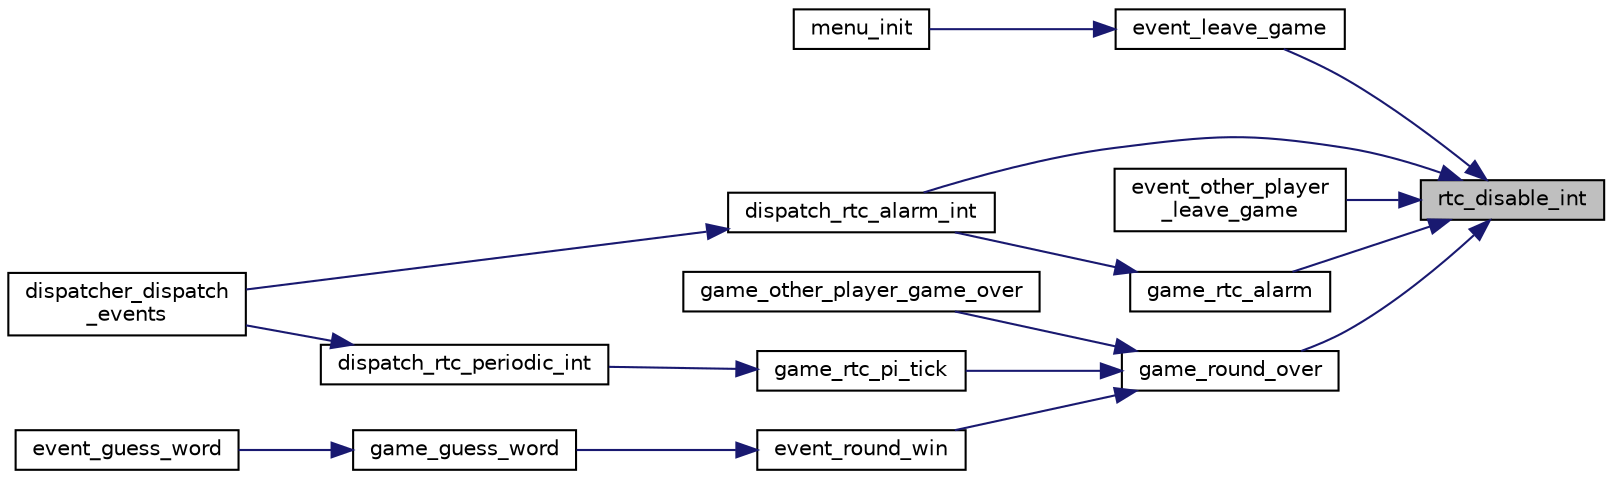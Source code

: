 digraph "rtc_disable_int"
{
 // LATEX_PDF_SIZE
  edge [fontname="Helvetica",fontsize="10",labelfontname="Helvetica",labelfontsize="10"];
  node [fontname="Helvetica",fontsize="10",shape=record];
  rankdir="RL";
  Node1 [label="rtc_disable_int",height=0.2,width=0.4,color="black", fillcolor="grey75", style="filled", fontcolor="black",tooltip="Disables a type of interrupt."];
  Node1 -> Node2 [dir="back",color="midnightblue",fontsize="10",style="solid",fontname="Helvetica"];
  Node2 [label="dispatch_rtc_alarm_int",height=0.2,width=0.4,color="black", fillcolor="white", style="filled",URL="$group__dispatcher.html#ga2607daafa4b66e729b8aa95ba97f1984",tooltip="Dispatches a rtc alarm interrupt."];
  Node2 -> Node3 [dir="back",color="midnightblue",fontsize="10",style="solid",fontname="Helvetica"];
  Node3 [label="dispatcher_dispatch\l_events",height=0.2,width=0.4,color="black", fillcolor="white", style="filled",URL="$group__dispatcher.html#ga72c911173e2af4fbf960584448f83d8b",tooltip="Dispatches all events currently in the event queue."];
  Node1 -> Node4 [dir="back",color="midnightblue",fontsize="10",style="solid",fontname="Helvetica"];
  Node4 [label="event_leave_game",height=0.2,width=0.4,color="black", fillcolor="white", style="filled",URL="$group__dispatcher.html#ga0e52394a395110749bc8ce3251ee503c",tooltip="Leaves the game back to the main menu and notifies the other player."];
  Node4 -> Node5 [dir="back",color="midnightblue",fontsize="10",style="solid",fontname="Helvetica"];
  Node5 [label="menu_init",height=0.2,width=0.4,color="black", fillcolor="white", style="filled",URL="$group__menu.html#gafae9ccfd6e7de562283d6ffc8c3cf066",tooltip="Loads the xpm images of the menu."];
  Node1 -> Node6 [dir="back",color="midnightblue",fontsize="10",style="solid",fontname="Helvetica"];
  Node6 [label="event_other_player\l_leave_game",height=0.2,width=0.4,color="black", fillcolor="white", style="filled",URL="$group__dispatcher.html#ga478271b5d6d73f56b8c7c24d7be10cfd",tooltip="Reacts to the event that the other player left the game."];
  Node1 -> Node7 [dir="back",color="midnightblue",fontsize="10",style="solid",fontname="Helvetica"];
  Node7 [label="game_round_over",height=0.2,width=0.4,color="black", fillcolor="white", style="filled",URL="$group__game.html#ga3e3b7cd44197d8a1bd11f7f82aa3c767",tooltip="Ends the current round."];
  Node7 -> Node8 [dir="back",color="midnightblue",fontsize="10",style="solid",fontname="Helvetica"];
  Node8 [label="event_round_win",height=0.2,width=0.4,color="black", fillcolor="white", style="filled",URL="$group__dispatcher.html#ga37df00ab49c3c54dcf2fd2cee7a952a5",tooltip="Sets the round as won, updates the score and notifies the other player."];
  Node8 -> Node9 [dir="back",color="midnightblue",fontsize="10",style="solid",fontname="Helvetica"];
  Node9 [label="game_guess_word",height=0.2,width=0.4,color="black", fillcolor="white", style="filled",URL="$group__game.html#ga5a725e3c48e6564fd75d04c2e4d163ba",tooltip="Adds a word guess. And reacts according to weather it is correct."];
  Node9 -> Node10 [dir="back",color="midnightblue",fontsize="10",style="solid",fontname="Helvetica"];
  Node10 [label="event_guess_word",height=0.2,width=0.4,color="black", fillcolor="white", style="filled",URL="$group__dispatcher.html#ga3429571bafb33af98f7e8b90e2c4b4b4",tooltip="Tries to guess the word and notifies the other player."];
  Node7 -> Node11 [dir="back",color="midnightblue",fontsize="10",style="solid",fontname="Helvetica"];
  Node11 [label="game_other_player_game_over",height=0.2,width=0.4,color="black", fillcolor="white", style="filled",URL="$group__game.html#ga1fde03513252d4441ff2ba62672da7a6",tooltip="Reacts to the game over notification of another player."];
  Node7 -> Node12 [dir="back",color="midnightblue",fontsize="10",style="solid",fontname="Helvetica"];
  Node12 [label="game_rtc_pi_tick",height=0.2,width=0.4,color="black", fillcolor="white", style="filled",URL="$group__game.html#ga159cd81ebf01a5ccd6a0f96aaffb2530",tooltip="Updates the game due to a rtc periodic interrupt."];
  Node12 -> Node13 [dir="back",color="midnightblue",fontsize="10",style="solid",fontname="Helvetica"];
  Node13 [label="dispatch_rtc_periodic_int",height=0.2,width=0.4,color="black", fillcolor="white", style="filled",URL="$group__dispatcher.html#ga091e29979e7808dc87b71f52d3510553",tooltip="Dispatches a rtc periodic interrupt."];
  Node13 -> Node3 [dir="back",color="midnightblue",fontsize="10",style="solid",fontname="Helvetica"];
  Node1 -> Node14 [dir="back",color="midnightblue",fontsize="10",style="solid",fontname="Helvetica"];
  Node14 [label="game_rtc_alarm",height=0.2,width=0.4,color="black", fillcolor="white", style="filled",URL="$group__game.html#ga3f61372930dd958f7499a110ce2bd7d6",tooltip="Updates the game due to a rtc alarm interrupt."];
  Node14 -> Node2 [dir="back",color="midnightblue",fontsize="10",style="solid",fontname="Helvetica"];
}
